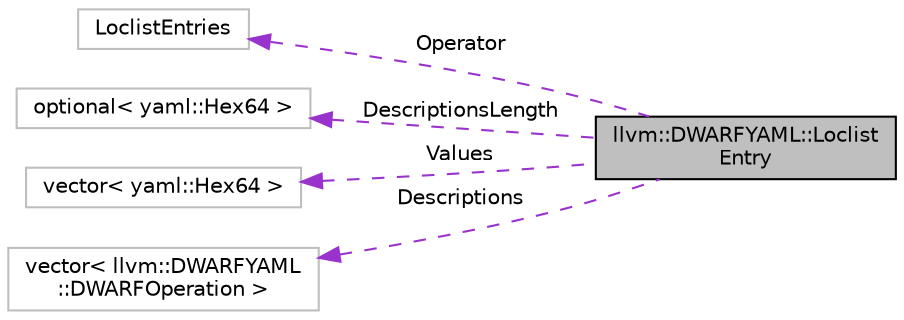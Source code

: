 digraph "llvm::DWARFYAML::LoclistEntry"
{
 // LATEX_PDF_SIZE
  bgcolor="transparent";
  edge [fontname="Helvetica",fontsize="10",labelfontname="Helvetica",labelfontsize="10"];
  node [fontname="Helvetica",fontsize="10",shape=record];
  rankdir="LR";
  Node1 [label="llvm::DWARFYAML::Loclist\lEntry",height=0.2,width=0.4,color="black", fillcolor="grey75", style="filled", fontcolor="black",tooltip=" "];
  Node2 -> Node1 [dir="back",color="darkorchid3",fontsize="10",style="dashed",label=" Operator" ,fontname="Helvetica"];
  Node2 [label="LoclistEntries",height=0.2,width=0.4,color="grey75",tooltip=" "];
  Node3 -> Node1 [dir="back",color="darkorchid3",fontsize="10",style="dashed",label=" DescriptionsLength" ,fontname="Helvetica"];
  Node3 [label="optional\< yaml::Hex64 \>",height=0.2,width=0.4,color="grey75",tooltip=" "];
  Node4 -> Node1 [dir="back",color="darkorchid3",fontsize="10",style="dashed",label=" Values" ,fontname="Helvetica"];
  Node4 [label="vector\< yaml::Hex64 \>",height=0.2,width=0.4,color="grey75",tooltip=" "];
  Node5 -> Node1 [dir="back",color="darkorchid3",fontsize="10",style="dashed",label=" Descriptions" ,fontname="Helvetica"];
  Node5 [label="vector\< llvm::DWARFYAML\l::DWARFOperation \>",height=0.2,width=0.4,color="grey75",tooltip=" "];
}
